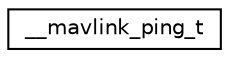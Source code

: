 digraph "Graphical Class Hierarchy"
{
 // INTERACTIVE_SVG=YES
  edge [fontname="Helvetica",fontsize="10",labelfontname="Helvetica",labelfontsize="10"];
  node [fontname="Helvetica",fontsize="10",shape=record];
  rankdir="LR";
  Node1 [label="__mavlink_ping_t",height=0.2,width=0.4,color="black", fillcolor="white", style="filled",URL="$struct____mavlink__ping__t.html"];
}
